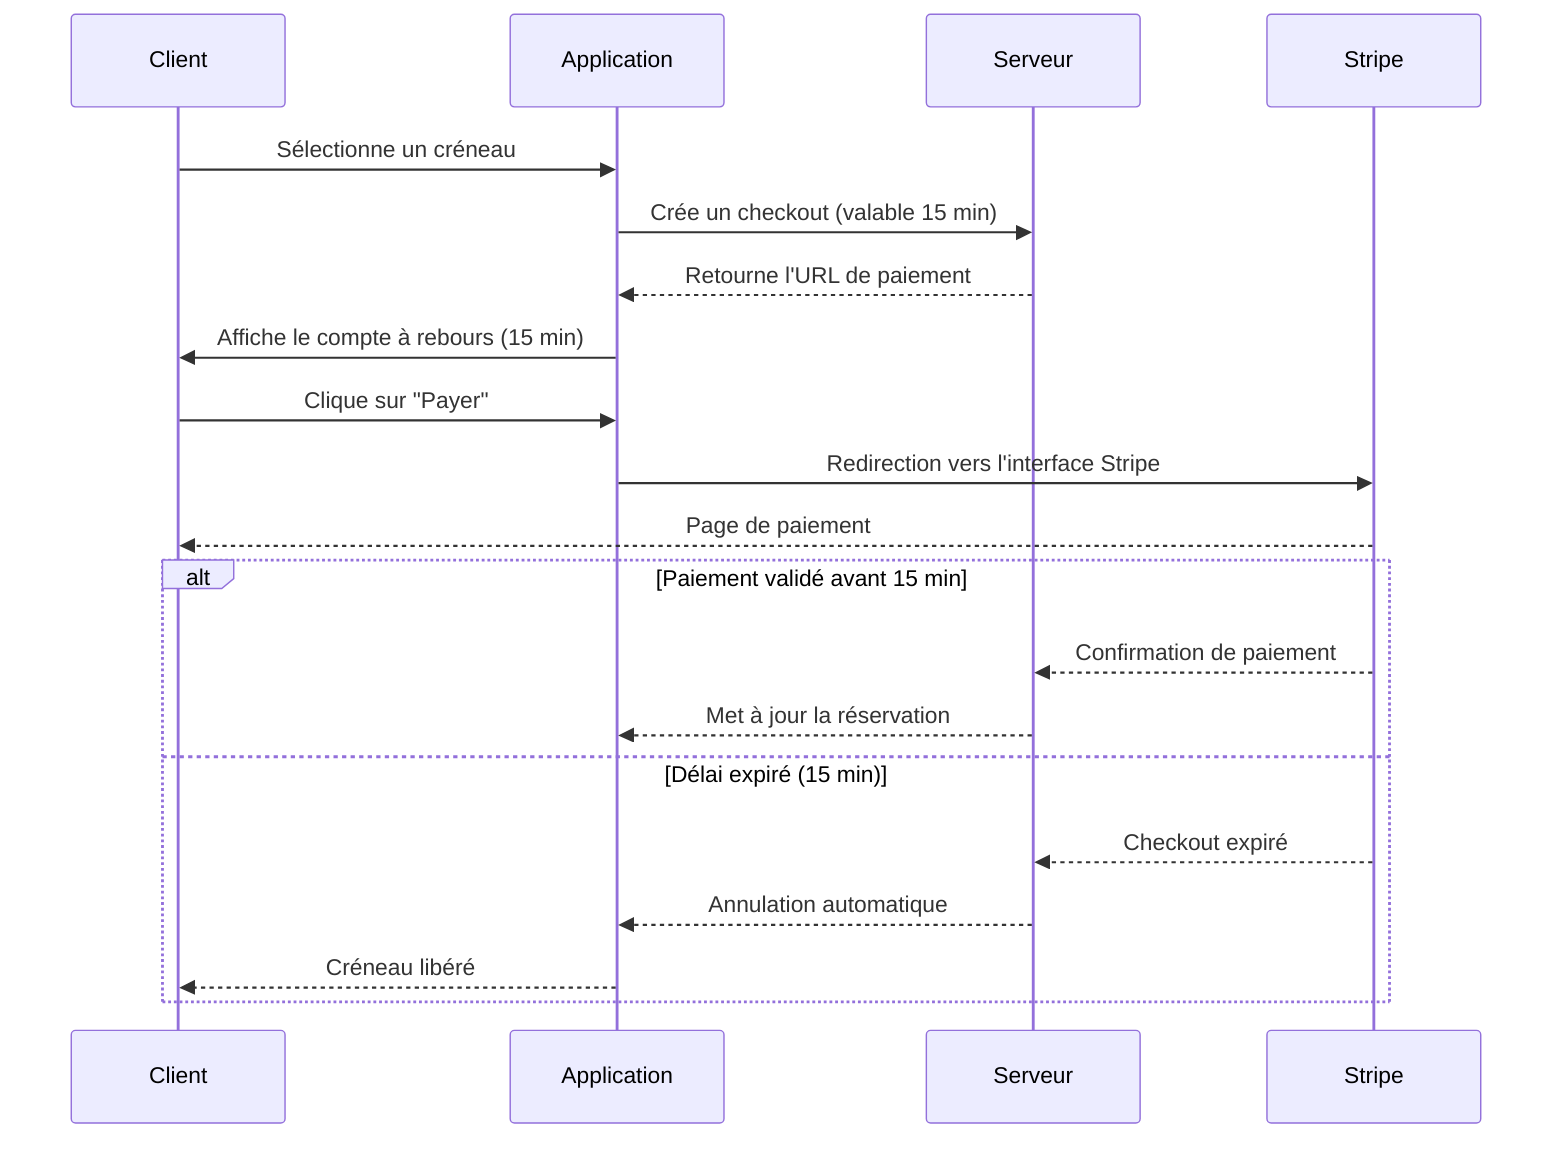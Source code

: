 sequenceDiagram
    participant Client
    participant Application
    participant Serveur
    participant Stripe

    Client->>Application: Sélectionne un créneau
    Application->>Serveur: Crée un checkout (valable 15 min)
    Serveur-->>Application: Retourne l'URL de paiement
    Application->>Client: Affiche le compte à rebours (15 min)

    Client->>Application: Clique sur "Payer"
    Application->>Stripe: Redirection vers l'interface Stripe
    Stripe-->>Client: Page de paiement

    alt Paiement validé avant 15 min
        Stripe-->>Serveur: Confirmation de paiement
        Serveur-->>Application: Met à jour la réservation
    else Délai expiré (15 min)
        Stripe-->>Serveur: Checkout expiré
        Serveur-->>Application: Annulation automatique
        Application-->>Client: Créneau libéré
    end